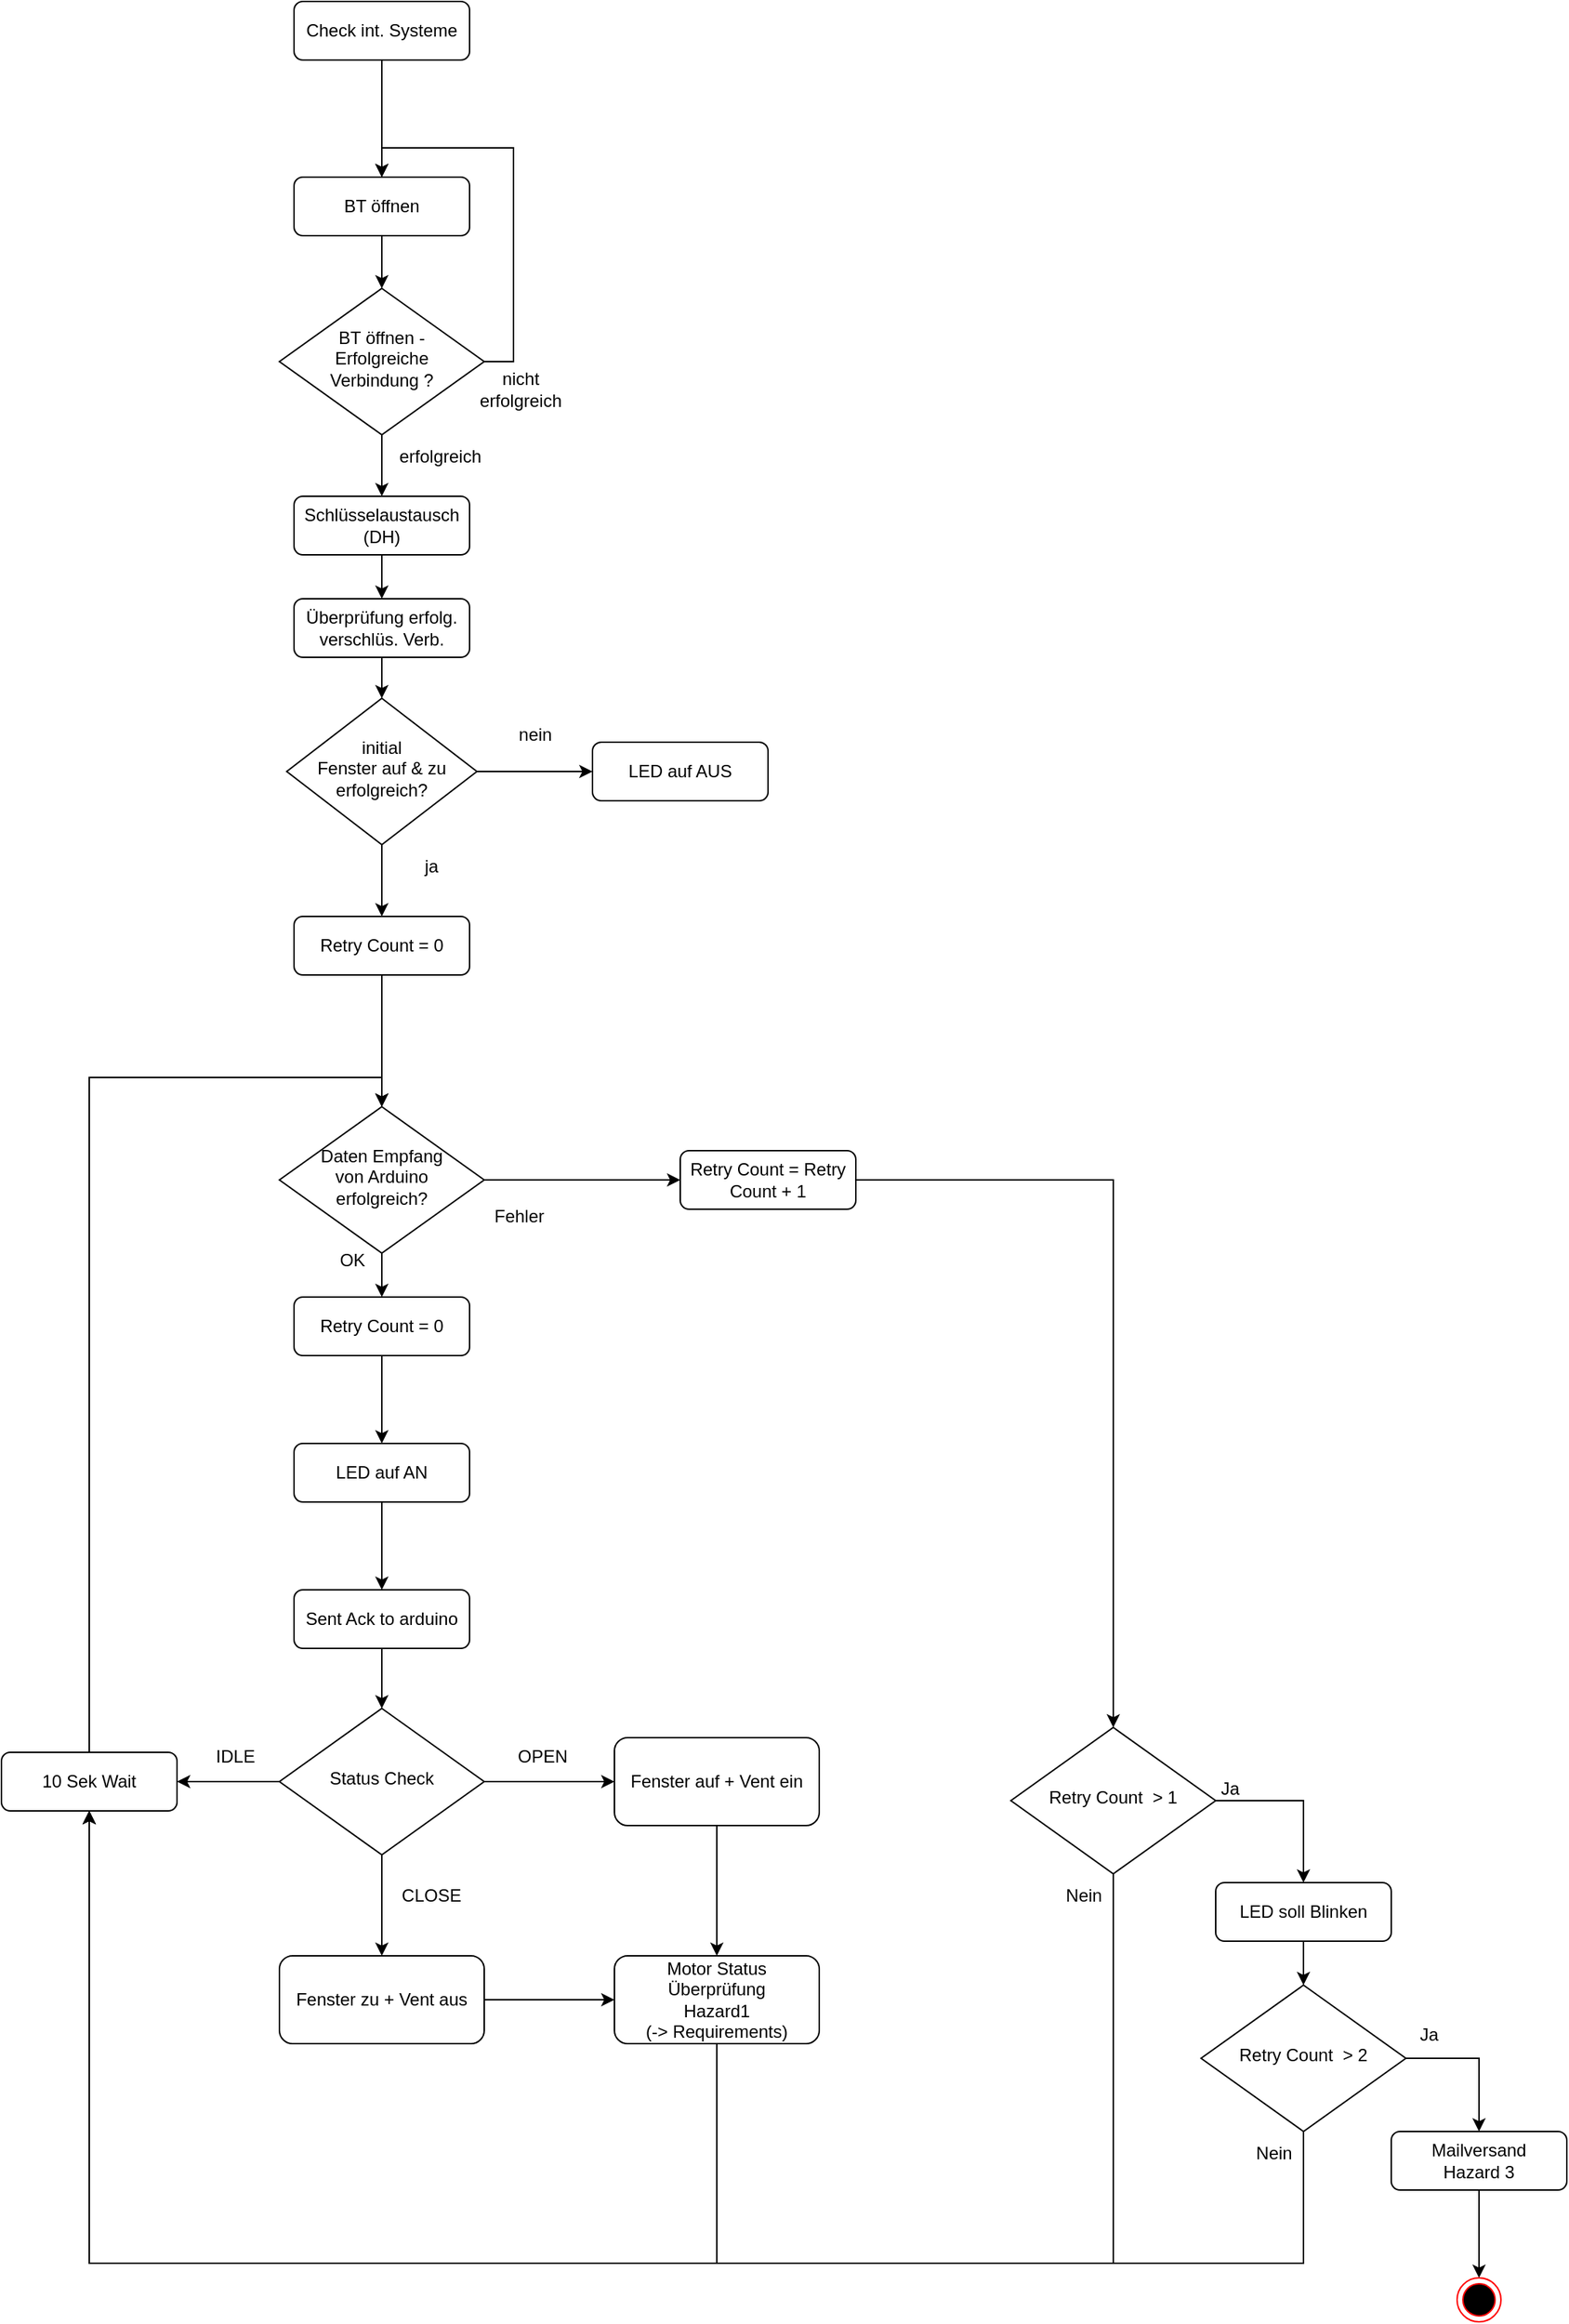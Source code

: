 <mxfile version="24.7.17">
  <diagram id="C5RBs43oDa-KdzZeNtuy" name="Page-1">
    <mxGraphModel dx="2261" dy="1915" grid="1" gridSize="10" guides="1" tooltips="1" connect="1" arrows="1" fold="1" page="1" pageScale="1" pageWidth="827" pageHeight="1169" math="0" shadow="0">
      <root>
        <mxCell id="WIyWlLk6GJQsqaUBKTNV-0" />
        <mxCell id="WIyWlLk6GJQsqaUBKTNV-1" parent="WIyWlLk6GJQsqaUBKTNV-0" />
        <mxCell id="Pim1WeLmLDLMdH11ZE6v-1" value="" style="edgeStyle=orthogonalEdgeStyle;rounded=0;orthogonalLoop=1;jettySize=auto;html=1;" parent="WIyWlLk6GJQsqaUBKTNV-1" source="l26qYK3cwUCG7lWAEhgh-1" target="Pim1WeLmLDLMdH11ZE6v-0" edge="1">
          <mxGeometry relative="1" as="geometry" />
        </mxCell>
        <mxCell id="l26qYK3cwUCG7lWAEhgh-1" value="Check int. Systeme" style="rounded=1;whiteSpace=wrap;html=1;fontSize=12;glass=0;strokeWidth=1;shadow=0;" parent="WIyWlLk6GJQsqaUBKTNV-1" vertex="1">
          <mxGeometry x="150" y="-905" width="120" height="40" as="geometry" />
        </mxCell>
        <mxCell id="l26qYK3cwUCG7lWAEhgh-2" style="edgeStyle=orthogonalEdgeStyle;rounded=0;orthogonalLoop=1;jettySize=auto;html=1;entryX=0.5;entryY=0;entryDx=0;entryDy=0;" parent="WIyWlLk6GJQsqaUBKTNV-1" source="l26qYK3cwUCG7lWAEhgh-3" target="l26qYK3cwUCG7lWAEhgh-7" edge="1">
          <mxGeometry relative="1" as="geometry" />
        </mxCell>
        <mxCell id="Pim1WeLmLDLMdH11ZE6v-3" style="edgeStyle=orthogonalEdgeStyle;rounded=0;orthogonalLoop=1;jettySize=auto;html=1;entryX=0.5;entryY=0;entryDx=0;entryDy=0;exitX=1;exitY=0.5;exitDx=0;exitDy=0;" parent="WIyWlLk6GJQsqaUBKTNV-1" source="l26qYK3cwUCG7lWAEhgh-3" target="Pim1WeLmLDLMdH11ZE6v-0" edge="1">
          <mxGeometry relative="1" as="geometry">
            <mxPoint x="300" y="-825" as="targetPoint" />
          </mxGeometry>
        </mxCell>
        <mxCell id="l26qYK3cwUCG7lWAEhgh-3" value="BT öffnen - &lt;br&gt;Erfolgreiche&lt;br&gt;Verbindung ?" style="rhombus;whiteSpace=wrap;html=1;shadow=0;fontFamily=Helvetica;fontSize=12;align=center;strokeWidth=1;spacing=6;spacingTop=-4;" parent="WIyWlLk6GJQsqaUBKTNV-1" vertex="1">
          <mxGeometry x="140" y="-709" width="140" height="100" as="geometry" />
        </mxCell>
        <mxCell id="l26qYK3cwUCG7lWAEhgh-5" value="nicht erfolgreich" style="text;html=1;align=center;verticalAlign=middle;whiteSpace=wrap;rounded=0;" parent="WIyWlLk6GJQsqaUBKTNV-1" vertex="1">
          <mxGeometry x="275" y="-655" width="60" height="30" as="geometry" />
        </mxCell>
        <mxCell id="l26qYK3cwUCG7lWAEhgh-6" style="edgeStyle=orthogonalEdgeStyle;rounded=0;orthogonalLoop=1;jettySize=auto;html=1;entryX=0.5;entryY=0;entryDx=0;entryDy=0;" parent="WIyWlLk6GJQsqaUBKTNV-1" source="l26qYK3cwUCG7lWAEhgh-7" target="l26qYK3cwUCG7lWAEhgh-8" edge="1">
          <mxGeometry relative="1" as="geometry" />
        </mxCell>
        <mxCell id="l26qYK3cwUCG7lWAEhgh-7" value="Schlüsselaustausch (DH)" style="rounded=1;whiteSpace=wrap;html=1;fontSize=12;glass=0;strokeWidth=1;shadow=0;" parent="WIyWlLk6GJQsqaUBKTNV-1" vertex="1">
          <mxGeometry x="150" y="-567" width="120" height="40" as="geometry" />
        </mxCell>
        <mxCell id="LLAgoQ3-aO-jd1RpZhgR-37" style="edgeStyle=orthogonalEdgeStyle;rounded=0;orthogonalLoop=1;jettySize=auto;html=1;entryX=0.5;entryY=0;entryDx=0;entryDy=0;" parent="WIyWlLk6GJQsqaUBKTNV-1" source="l26qYK3cwUCG7lWAEhgh-8" target="LLAgoQ3-aO-jd1RpZhgR-32" edge="1">
          <mxGeometry relative="1" as="geometry" />
        </mxCell>
        <mxCell id="l26qYK3cwUCG7lWAEhgh-8" value="Überprüfung erfolg. verschlüs. Verb." style="rounded=1;whiteSpace=wrap;html=1;fontSize=12;glass=0;strokeWidth=1;shadow=0;" parent="WIyWlLk6GJQsqaUBKTNV-1" vertex="1">
          <mxGeometry x="150" y="-497" width="120" height="40" as="geometry" />
        </mxCell>
        <mxCell id="l26qYK3cwUCG7lWAEhgh-9" value="erfolgreich" style="text;html=1;align=center;verticalAlign=middle;whiteSpace=wrap;rounded=0;" parent="WIyWlLk6GJQsqaUBKTNV-1" vertex="1">
          <mxGeometry x="220" y="-609" width="60" height="30" as="geometry" />
        </mxCell>
        <mxCell id="l26qYK3cwUCG7lWAEhgh-18" style="edgeStyle=orthogonalEdgeStyle;rounded=0;orthogonalLoop=1;jettySize=auto;html=1;entryX=0.5;entryY=0;entryDx=0;entryDy=0;exitX=1;exitY=0.5;exitDx=0;exitDy=0;" parent="WIyWlLk6GJQsqaUBKTNV-1" source="lo2QeHlJ54UjM393LdZ6-1" target="IoJXoEX7-xDpXQFDrcYZ-4" edge="1">
          <mxGeometry relative="1" as="geometry">
            <mxPoint x="710" y="110" as="targetPoint" />
            <mxPoint x="590" y="-100" as="sourcePoint" />
          </mxGeometry>
        </mxCell>
        <mxCell id="Pim1WeLmLDLMdH11ZE6v-5" value="" style="edgeStyle=orthogonalEdgeStyle;rounded=0;orthogonalLoop=1;jettySize=auto;html=1;" parent="WIyWlLk6GJQsqaUBKTNV-1" source="l26qYK3cwUCG7lWAEhgh-12" target="Pim1WeLmLDLMdH11ZE6v-4" edge="1">
          <mxGeometry relative="1" as="geometry" />
        </mxCell>
        <mxCell id="lo2QeHlJ54UjM393LdZ6-2" style="edgeStyle=orthogonalEdgeStyle;rounded=0;orthogonalLoop=1;jettySize=auto;html=1;entryX=0;entryY=0.5;entryDx=0;entryDy=0;" parent="WIyWlLk6GJQsqaUBKTNV-1" source="l26qYK3cwUCG7lWAEhgh-12" target="lo2QeHlJ54UjM393LdZ6-1" edge="1">
          <mxGeometry relative="1" as="geometry" />
        </mxCell>
        <mxCell id="l26qYK3cwUCG7lWAEhgh-12" value="Daten Empfang&lt;br&gt;von Arduino&lt;br&gt;erfolgreich?" style="rhombus;whiteSpace=wrap;html=1;shadow=0;fontFamily=Helvetica;fontSize=12;align=center;strokeWidth=1;spacing=6;spacingTop=-4;" parent="WIyWlLk6GJQsqaUBKTNV-1" vertex="1">
          <mxGeometry x="140" y="-150" width="140" height="100" as="geometry" />
        </mxCell>
        <mxCell id="l26qYK3cwUCG7lWAEhgh-19" value="Fehler" style="text;html=1;align=center;verticalAlign=middle;whiteSpace=wrap;rounded=0;" parent="WIyWlLk6GJQsqaUBKTNV-1" vertex="1">
          <mxGeometry x="274" y="-90" width="60" height="30" as="geometry" />
        </mxCell>
        <mxCell id="Pim1WeLmLDLMdH11ZE6v-12" value="" style="edgeStyle=orthogonalEdgeStyle;rounded=0;orthogonalLoop=1;jettySize=auto;html=1;" parent="WIyWlLk6GJQsqaUBKTNV-1" source="k3Ih1Ygd1gaxLAj5tbEp-11" target="Pim1WeLmLDLMdH11ZE6v-11" edge="1">
          <mxGeometry relative="1" as="geometry" />
        </mxCell>
        <mxCell id="k3Ih1Ygd1gaxLAj5tbEp-11" value="Mailversand&lt;br&gt;Hazard 3" style="rounded=1;whiteSpace=wrap;html=1;fontSize=12;glass=0;strokeWidth=1;shadow=0;" parent="WIyWlLk6GJQsqaUBKTNV-1" vertex="1">
          <mxGeometry x="900" y="550" width="120" height="40" as="geometry" />
        </mxCell>
        <mxCell id="LLAgoQ3-aO-jd1RpZhgR-13" style="edgeStyle=orthogonalEdgeStyle;rounded=0;orthogonalLoop=1;jettySize=auto;html=1;entryX=1;entryY=0.5;entryDx=0;entryDy=0;" parent="WIyWlLk6GJQsqaUBKTNV-1" source="LLAgoQ3-aO-jd1RpZhgR-7" target="LLAgoQ3-aO-jd1RpZhgR-12" edge="1">
          <mxGeometry relative="1" as="geometry" />
        </mxCell>
        <mxCell id="LLAgoQ3-aO-jd1RpZhgR-25" style="edgeStyle=orthogonalEdgeStyle;rounded=0;orthogonalLoop=1;jettySize=auto;html=1;entryX=0;entryY=0.5;entryDx=0;entryDy=0;exitX=1;exitY=0.5;exitDx=0;exitDy=0;" parent="WIyWlLk6GJQsqaUBKTNV-1" source="LLAgoQ3-aO-jd1RpZhgR-7" target="LLAgoQ3-aO-jd1RpZhgR-24" edge="1">
          <mxGeometry relative="1" as="geometry">
            <mxPoint x="280.0" y="312" as="sourcePoint" />
          </mxGeometry>
        </mxCell>
        <mxCell id="LLAgoQ3-aO-jd1RpZhgR-28" style="edgeStyle=orthogonalEdgeStyle;rounded=0;orthogonalLoop=1;jettySize=auto;html=1;entryX=0.5;entryY=0;entryDx=0;entryDy=0;" parent="WIyWlLk6GJQsqaUBKTNV-1" source="LLAgoQ3-aO-jd1RpZhgR-7" target="LLAgoQ3-aO-jd1RpZhgR-20" edge="1">
          <mxGeometry relative="1" as="geometry" />
        </mxCell>
        <mxCell id="LLAgoQ3-aO-jd1RpZhgR-7" value="Status Check" style="rhombus;whiteSpace=wrap;html=1;shadow=0;fontFamily=Helvetica;fontSize=12;align=center;strokeWidth=1;spacing=6;spacingTop=-4;" parent="WIyWlLk6GJQsqaUBKTNV-1" vertex="1">
          <mxGeometry x="140" y="261" width="140" height="100" as="geometry" />
        </mxCell>
        <mxCell id="LLAgoQ3-aO-jd1RpZhgR-10" value="IDLE" style="text;html=1;align=center;verticalAlign=middle;whiteSpace=wrap;rounded=0;" parent="WIyWlLk6GJQsqaUBKTNV-1" vertex="1">
          <mxGeometry x="80" y="279" width="60" height="30" as="geometry" />
        </mxCell>
        <mxCell id="LLAgoQ3-aO-jd1RpZhgR-14" style="edgeStyle=orthogonalEdgeStyle;rounded=0;orthogonalLoop=1;jettySize=auto;html=1;exitX=0.5;exitY=0;exitDx=0;exitDy=0;entryX=0.5;entryY=0;entryDx=0;entryDy=0;" parent="WIyWlLk6GJQsqaUBKTNV-1" source="LLAgoQ3-aO-jd1RpZhgR-12" target="l26qYK3cwUCG7lWAEhgh-12" edge="1">
          <mxGeometry relative="1" as="geometry">
            <mxPoint x="90" y="100" as="targetPoint" />
            <Array as="points">
              <mxPoint x="10" y="-170" />
              <mxPoint x="210" y="-170" />
            </Array>
          </mxGeometry>
        </mxCell>
        <mxCell id="LLAgoQ3-aO-jd1RpZhgR-12" value="10 Sek Wait" style="rounded=1;whiteSpace=wrap;html=1;fontSize=12;glass=0;strokeWidth=1;shadow=0;" parent="WIyWlLk6GJQsqaUBKTNV-1" vertex="1">
          <mxGeometry x="-50" y="291" width="120" height="40" as="geometry" />
        </mxCell>
        <mxCell id="LLAgoQ3-aO-jd1RpZhgR-15" value="OPEN" style="text;html=1;align=center;verticalAlign=middle;whiteSpace=wrap;rounded=0;" parent="WIyWlLk6GJQsqaUBKTNV-1" vertex="1">
          <mxGeometry x="290" y="279" width="60" height="30" as="geometry" />
        </mxCell>
        <mxCell id="LLAgoQ3-aO-jd1RpZhgR-19" style="edgeStyle=orthogonalEdgeStyle;rounded=0;orthogonalLoop=1;jettySize=auto;html=1;entryX=0;entryY=0.5;entryDx=0;entryDy=0;" parent="WIyWlLk6GJQsqaUBKTNV-1" source="LLAgoQ3-aO-jd1RpZhgR-20" target="LLAgoQ3-aO-jd1RpZhgR-21" edge="1">
          <mxGeometry relative="1" as="geometry" />
        </mxCell>
        <mxCell id="LLAgoQ3-aO-jd1RpZhgR-20" value="Fenster zu + Vent aus" style="rounded=1;whiteSpace=wrap;html=1;fontSize=12;glass=0;strokeWidth=1;shadow=0;" parent="WIyWlLk6GJQsqaUBKTNV-1" vertex="1">
          <mxGeometry x="140" y="430" width="140" height="60" as="geometry" />
        </mxCell>
        <mxCell id="LLAgoQ3-aO-jd1RpZhgR-29" style="edgeStyle=orthogonalEdgeStyle;rounded=0;orthogonalLoop=1;jettySize=auto;html=1;entryX=0.5;entryY=1;entryDx=0;entryDy=0;" parent="WIyWlLk6GJQsqaUBKTNV-1" source="LLAgoQ3-aO-jd1RpZhgR-21" target="LLAgoQ3-aO-jd1RpZhgR-12" edge="1">
          <mxGeometry relative="1" as="geometry">
            <Array as="points">
              <mxPoint x="439" y="640" />
              <mxPoint x="10" y="640" />
            </Array>
          </mxGeometry>
        </mxCell>
        <mxCell id="LLAgoQ3-aO-jd1RpZhgR-21" value="Motor Status Überprüfung&lt;br&gt;Hazard1&lt;br&gt;(-&amp;gt; Requirements)" style="rounded=1;whiteSpace=wrap;html=1;fontSize=12;glass=0;strokeWidth=1;shadow=0;" parent="WIyWlLk6GJQsqaUBKTNV-1" vertex="1">
          <mxGeometry x="369" y="430" width="140" height="60" as="geometry" />
        </mxCell>
        <mxCell id="LLAgoQ3-aO-jd1RpZhgR-23" style="edgeStyle=orthogonalEdgeStyle;rounded=0;orthogonalLoop=1;jettySize=auto;html=1;entryX=0.5;entryY=0;entryDx=0;entryDy=0;" parent="WIyWlLk6GJQsqaUBKTNV-1" source="LLAgoQ3-aO-jd1RpZhgR-24" target="LLAgoQ3-aO-jd1RpZhgR-21" edge="1">
          <mxGeometry relative="1" as="geometry" />
        </mxCell>
        <mxCell id="LLAgoQ3-aO-jd1RpZhgR-24" value="Fenster auf + Vent ein" style="rounded=1;whiteSpace=wrap;html=1;fontSize=12;glass=0;strokeWidth=1;shadow=0;" parent="WIyWlLk6GJQsqaUBKTNV-1" vertex="1">
          <mxGeometry x="369" y="281" width="140" height="60" as="geometry" />
        </mxCell>
        <mxCell id="LLAgoQ3-aO-jd1RpZhgR-27" value="CLOSE" style="text;html=1;align=center;verticalAlign=middle;whiteSpace=wrap;rounded=0;" parent="WIyWlLk6GJQsqaUBKTNV-1" vertex="1">
          <mxGeometry x="214" y="374" width="60" height="30" as="geometry" />
        </mxCell>
        <mxCell id="LLAgoQ3-aO-jd1RpZhgR-31" style="edgeStyle=orthogonalEdgeStyle;rounded=0;orthogonalLoop=1;jettySize=auto;html=1;entryX=0;entryY=0.5;entryDx=0;entryDy=0;" parent="WIyWlLk6GJQsqaUBKTNV-1" source="LLAgoQ3-aO-jd1RpZhgR-32" target="LLAgoQ3-aO-jd1RpZhgR-33" edge="1">
          <mxGeometry relative="1" as="geometry" />
        </mxCell>
        <mxCell id="Pim1WeLmLDLMdH11ZE6v-9" value="" style="edgeStyle=orthogonalEdgeStyle;rounded=0;orthogonalLoop=1;jettySize=auto;html=1;" parent="WIyWlLk6GJQsqaUBKTNV-1" source="LLAgoQ3-aO-jd1RpZhgR-32" target="Pim1WeLmLDLMdH11ZE6v-8" edge="1">
          <mxGeometry relative="1" as="geometry" />
        </mxCell>
        <mxCell id="LLAgoQ3-aO-jd1RpZhgR-32" value="initial&lt;br&gt;Fenster auf &amp;amp; zu&lt;br&gt;erfolgreich?" style="rhombus;whiteSpace=wrap;html=1;shadow=0;fontFamily=Helvetica;fontSize=12;align=center;strokeWidth=1;spacing=6;spacingTop=-4;" parent="WIyWlLk6GJQsqaUBKTNV-1" vertex="1">
          <mxGeometry x="145" y="-429" width="130" height="100" as="geometry" />
        </mxCell>
        <mxCell id="LLAgoQ3-aO-jd1RpZhgR-33" value="LED auf AUS" style="rounded=1;whiteSpace=wrap;html=1;fontSize=12;glass=0;strokeWidth=1;shadow=0;" parent="WIyWlLk6GJQsqaUBKTNV-1" vertex="1">
          <mxGeometry x="354" y="-399" width="120" height="40" as="geometry" />
        </mxCell>
        <mxCell id="LLAgoQ3-aO-jd1RpZhgR-34" value="nein" style="text;html=1;align=center;verticalAlign=middle;whiteSpace=wrap;rounded=0;" parent="WIyWlLk6GJQsqaUBKTNV-1" vertex="1">
          <mxGeometry x="285" y="-419" width="60" height="30" as="geometry" />
        </mxCell>
        <mxCell id="LLAgoQ3-aO-jd1RpZhgR-35" value="ja" style="text;html=1;align=center;verticalAlign=middle;whiteSpace=wrap;rounded=0;" parent="WIyWlLk6GJQsqaUBKTNV-1" vertex="1">
          <mxGeometry x="214" y="-329" width="60" height="30" as="geometry" />
        </mxCell>
        <mxCell id="IoJXoEX7-xDpXQFDrcYZ-30" value="" style="edgeStyle=orthogonalEdgeStyle;rounded=0;orthogonalLoop=1;jettySize=auto;html=1;" parent="WIyWlLk6GJQsqaUBKTNV-1" source="LLAgoQ3-aO-jd1RpZhgR-38" target="oorhDEIxiWI7fOmiaC9q-1" edge="1">
          <mxGeometry relative="1" as="geometry" />
        </mxCell>
        <mxCell id="LLAgoQ3-aO-jd1RpZhgR-38" value="LED auf AN" style="rounded=1;whiteSpace=wrap;html=1;fontSize=12;glass=0;strokeWidth=1;shadow=0;" parent="WIyWlLk6GJQsqaUBKTNV-1" vertex="1">
          <mxGeometry x="150" y="80" width="120" height="40" as="geometry" />
        </mxCell>
        <mxCell id="oorhDEIxiWI7fOmiaC9q-3" style="edgeStyle=orthogonalEdgeStyle;rounded=0;orthogonalLoop=1;jettySize=auto;html=1;entryX=0.5;entryY=0;entryDx=0;entryDy=0;" parent="WIyWlLk6GJQsqaUBKTNV-1" source="oorhDEIxiWI7fOmiaC9q-1" target="LLAgoQ3-aO-jd1RpZhgR-7" edge="1">
          <mxGeometry relative="1" as="geometry" />
        </mxCell>
        <mxCell id="oorhDEIxiWI7fOmiaC9q-1" value="Sent Ack to arduino" style="rounded=1;whiteSpace=wrap;html=1;fontSize=12;glass=0;strokeWidth=1;shadow=0;" parent="WIyWlLk6GJQsqaUBKTNV-1" vertex="1">
          <mxGeometry x="150" y="180" width="120" height="40" as="geometry" />
        </mxCell>
        <mxCell id="IoJXoEX7-xDpXQFDrcYZ-13" style="edgeStyle=orthogonalEdgeStyle;rounded=0;orthogonalLoop=1;jettySize=auto;html=1;entryX=0.5;entryY=1;entryDx=0;entryDy=0;exitX=0.5;exitY=1;exitDx=0;exitDy=0;" parent="WIyWlLk6GJQsqaUBKTNV-1" source="IoJXoEX7-xDpXQFDrcYZ-4" target="LLAgoQ3-aO-jd1RpZhgR-12" edge="1">
          <mxGeometry relative="1" as="geometry">
            <Array as="points">
              <mxPoint x="710" y="640" />
              <mxPoint x="10" y="640" />
            </Array>
          </mxGeometry>
        </mxCell>
        <mxCell id="IoJXoEX7-xDpXQFDrcYZ-20" style="edgeStyle=orthogonalEdgeStyle;rounded=0;orthogonalLoop=1;jettySize=auto;html=1;entryX=0.5;entryY=0;entryDx=0;entryDy=0;exitX=1;exitY=0.5;exitDx=0;exitDy=0;" parent="WIyWlLk6GJQsqaUBKTNV-1" source="IoJXoEX7-xDpXQFDrcYZ-4" target="IoJXoEX7-xDpXQFDrcYZ-18" edge="1">
          <mxGeometry relative="1" as="geometry" />
        </mxCell>
        <mxCell id="IoJXoEX7-xDpXQFDrcYZ-4" value="Retry Count&amp;nbsp; &amp;gt; 1" style="rhombus;whiteSpace=wrap;html=1;shadow=0;fontFamily=Helvetica;fontSize=12;align=center;strokeWidth=1;spacing=6;spacingTop=-4;" parent="WIyWlLk6GJQsqaUBKTNV-1" vertex="1">
          <mxGeometry x="640" y="274" width="140" height="100" as="geometry" />
        </mxCell>
        <mxCell id="IoJXoEX7-xDpXQFDrcYZ-24" style="edgeStyle=orthogonalEdgeStyle;rounded=0;orthogonalLoop=1;jettySize=auto;html=1;exitX=1;exitY=0.5;exitDx=0;exitDy=0;" parent="WIyWlLk6GJQsqaUBKTNV-1" source="IoJXoEX7-xDpXQFDrcYZ-5" target="k3Ih1Ygd1gaxLAj5tbEp-11" edge="1">
          <mxGeometry relative="1" as="geometry" />
        </mxCell>
        <mxCell id="IoJXoEX7-xDpXQFDrcYZ-5" value="Retry Count&amp;nbsp; &amp;gt; 2" style="rhombus;whiteSpace=wrap;html=1;shadow=0;fontFamily=Helvetica;fontSize=12;align=center;strokeWidth=1;spacing=6;spacingTop=-4;" parent="WIyWlLk6GJQsqaUBKTNV-1" vertex="1">
          <mxGeometry x="770" y="450" width="140" height="100" as="geometry" />
        </mxCell>
        <mxCell id="IoJXoEX7-xDpXQFDrcYZ-16" value="Nein" style="text;html=1;align=center;verticalAlign=middle;whiteSpace=wrap;rounded=0;" parent="WIyWlLk6GJQsqaUBKTNV-1" vertex="1">
          <mxGeometry x="660" y="374" width="60" height="30" as="geometry" />
        </mxCell>
        <mxCell id="IoJXoEX7-xDpXQFDrcYZ-21" style="edgeStyle=orthogonalEdgeStyle;rounded=0;orthogonalLoop=1;jettySize=auto;html=1;entryX=0.5;entryY=1;entryDx=0;entryDy=0;exitX=0.5;exitY=1;exitDx=0;exitDy=0;" parent="WIyWlLk6GJQsqaUBKTNV-1" source="IoJXoEX7-xDpXQFDrcYZ-5" target="LLAgoQ3-aO-jd1RpZhgR-12" edge="1">
          <mxGeometry relative="1" as="geometry">
            <Array as="points">
              <mxPoint x="840" y="640" />
              <mxPoint x="10" y="640" />
            </Array>
          </mxGeometry>
        </mxCell>
        <mxCell id="IoJXoEX7-xDpXQFDrcYZ-22" value="" style="edgeStyle=orthogonalEdgeStyle;rounded=0;orthogonalLoop=1;jettySize=auto;html=1;" parent="WIyWlLk6GJQsqaUBKTNV-1" source="IoJXoEX7-xDpXQFDrcYZ-18" target="IoJXoEX7-xDpXQFDrcYZ-5" edge="1">
          <mxGeometry relative="1" as="geometry" />
        </mxCell>
        <mxCell id="IoJXoEX7-xDpXQFDrcYZ-18" value="LED soll Blinken" style="rounded=1;whiteSpace=wrap;html=1;fontSize=12;glass=0;strokeWidth=1;shadow=0;" parent="WIyWlLk6GJQsqaUBKTNV-1" vertex="1">
          <mxGeometry x="780" y="380" width="120" height="40" as="geometry" />
        </mxCell>
        <mxCell id="IoJXoEX7-xDpXQFDrcYZ-23" value="Ja" style="text;html=1;align=center;verticalAlign=middle;whiteSpace=wrap;rounded=0;" parent="WIyWlLk6GJQsqaUBKTNV-1" vertex="1">
          <mxGeometry x="896" y="469" width="60" height="30" as="geometry" />
        </mxCell>
        <mxCell id="IoJXoEX7-xDpXQFDrcYZ-26" value="Nein" style="text;html=1;align=center;verticalAlign=middle;whiteSpace=wrap;rounded=0;" parent="WIyWlLk6GJQsqaUBKTNV-1" vertex="1">
          <mxGeometry x="790" y="550" width="60" height="30" as="geometry" />
        </mxCell>
        <mxCell id="IoJXoEX7-xDpXQFDrcYZ-34" value="OK" style="text;html=1;align=center;verticalAlign=middle;whiteSpace=wrap;rounded=0;" parent="WIyWlLk6GJQsqaUBKTNV-1" vertex="1">
          <mxGeometry x="160" y="-60" width="60" height="30" as="geometry" />
        </mxCell>
        <mxCell id="Pim1WeLmLDLMdH11ZE6v-2" value="" style="edgeStyle=orthogonalEdgeStyle;rounded=0;orthogonalLoop=1;jettySize=auto;html=1;" parent="WIyWlLk6GJQsqaUBKTNV-1" source="Pim1WeLmLDLMdH11ZE6v-0" target="l26qYK3cwUCG7lWAEhgh-3" edge="1">
          <mxGeometry relative="1" as="geometry" />
        </mxCell>
        <mxCell id="Pim1WeLmLDLMdH11ZE6v-0" value="BT öffnen" style="rounded=1;whiteSpace=wrap;html=1;fontSize=12;glass=0;strokeWidth=1;shadow=0;" parent="WIyWlLk6GJQsqaUBKTNV-1" vertex="1">
          <mxGeometry x="150" y="-785" width="120" height="40" as="geometry" />
        </mxCell>
        <mxCell id="Pim1WeLmLDLMdH11ZE6v-7" value="" style="edgeStyle=orthogonalEdgeStyle;rounded=0;orthogonalLoop=1;jettySize=auto;html=1;" parent="WIyWlLk6GJQsqaUBKTNV-1" source="Pim1WeLmLDLMdH11ZE6v-4" target="LLAgoQ3-aO-jd1RpZhgR-38" edge="1">
          <mxGeometry relative="1" as="geometry" />
        </mxCell>
        <mxCell id="Pim1WeLmLDLMdH11ZE6v-4" value="Retry Count = 0" style="rounded=1;whiteSpace=wrap;html=1;fontSize=12;glass=0;strokeWidth=1;shadow=0;" parent="WIyWlLk6GJQsqaUBKTNV-1" vertex="1">
          <mxGeometry x="150" y="-20" width="120" height="40" as="geometry" />
        </mxCell>
        <mxCell id="Pim1WeLmLDLMdH11ZE6v-10" value="" style="edgeStyle=orthogonalEdgeStyle;rounded=0;orthogonalLoop=1;jettySize=auto;html=1;" parent="WIyWlLk6GJQsqaUBKTNV-1" source="Pim1WeLmLDLMdH11ZE6v-8" target="l26qYK3cwUCG7lWAEhgh-12" edge="1">
          <mxGeometry relative="1" as="geometry" />
        </mxCell>
        <mxCell id="Pim1WeLmLDLMdH11ZE6v-8" value="Retry Count = 0" style="rounded=1;whiteSpace=wrap;html=1;fontSize=12;glass=0;strokeWidth=1;shadow=0;" parent="WIyWlLk6GJQsqaUBKTNV-1" vertex="1">
          <mxGeometry x="150" y="-280" width="120" height="40" as="geometry" />
        </mxCell>
        <mxCell id="Pim1WeLmLDLMdH11ZE6v-11" value="" style="ellipse;html=1;shape=endState;fillColor=#000000;strokeColor=#ff0000;" parent="WIyWlLk6GJQsqaUBKTNV-1" vertex="1">
          <mxGeometry x="945" y="650" width="30" height="30" as="geometry" />
        </mxCell>
        <mxCell id="lo2QeHlJ54UjM393LdZ6-1" value="Retry Count = Retry Count + 1" style="rounded=1;whiteSpace=wrap;html=1;fontSize=12;glass=0;strokeWidth=1;shadow=0;" parent="WIyWlLk6GJQsqaUBKTNV-1" vertex="1">
          <mxGeometry x="414" y="-120" width="120" height="40" as="geometry" />
        </mxCell>
        <mxCell id="lo2QeHlJ54UjM393LdZ6-3" value="Ja" style="text;html=1;align=center;verticalAlign=middle;whiteSpace=wrap;rounded=0;" parent="WIyWlLk6GJQsqaUBKTNV-1" vertex="1">
          <mxGeometry x="760" y="301" width="60" height="30" as="geometry" />
        </mxCell>
      </root>
    </mxGraphModel>
  </diagram>
</mxfile>
